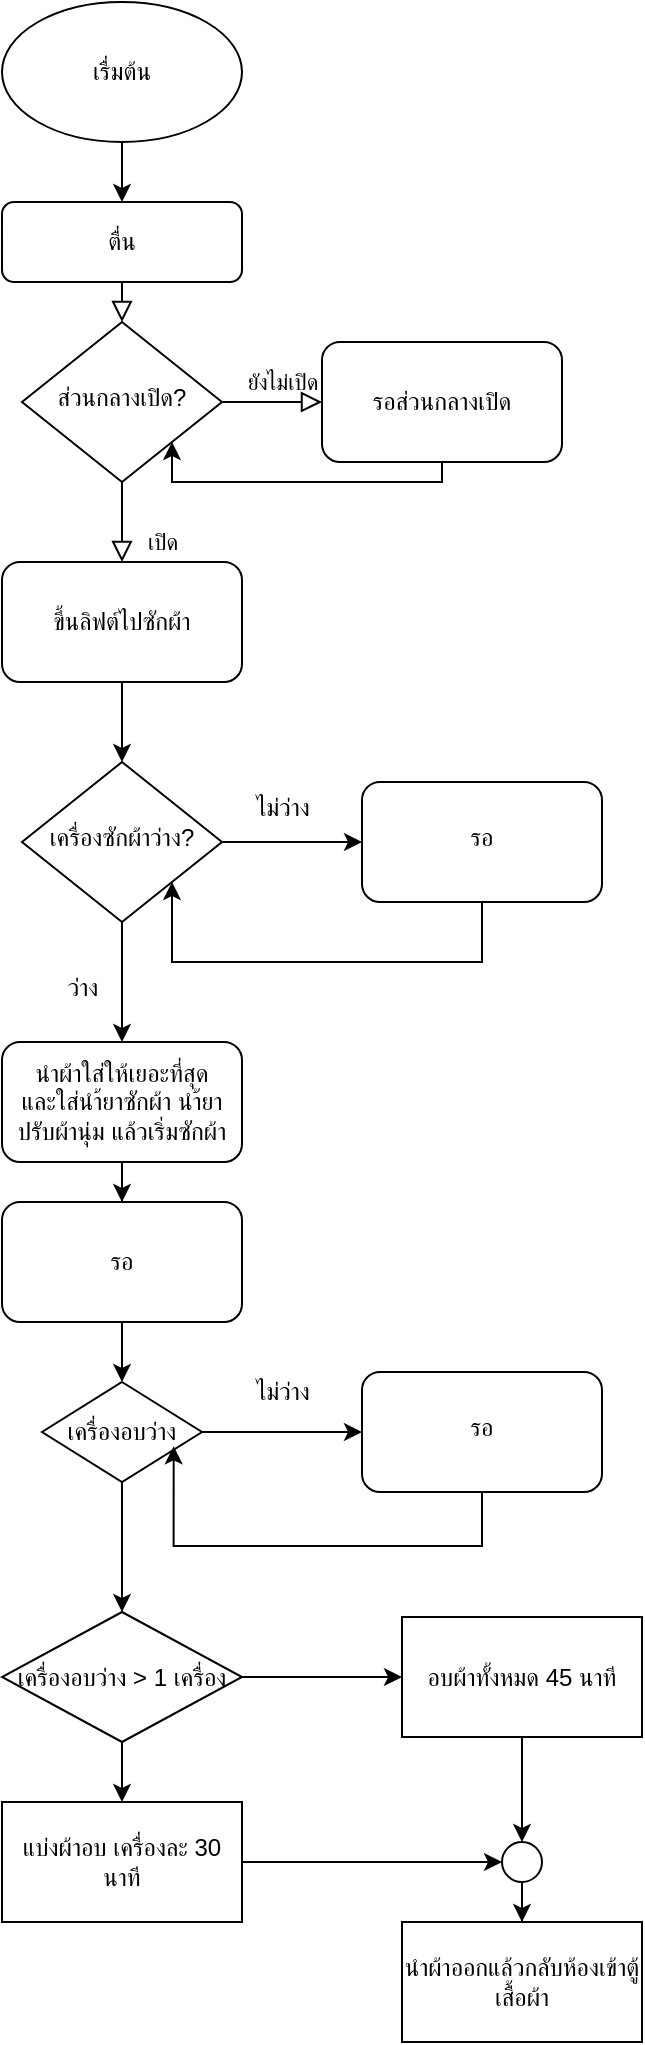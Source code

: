 <mxfile version="24.6.4" type="github">
  <diagram id="C5RBs43oDa-KdzZeNtuy" name="Page-1">
    <mxGraphModel dx="2074" dy="1093" grid="1" gridSize="10" guides="1" tooltips="1" connect="1" arrows="1" fold="1" page="1" pageScale="1" pageWidth="827" pageHeight="1169" math="0" shadow="0">
      <root>
        <mxCell id="WIyWlLk6GJQsqaUBKTNV-0" />
        <mxCell id="WIyWlLk6GJQsqaUBKTNV-1" parent="WIyWlLk6GJQsqaUBKTNV-0" />
        <mxCell id="WIyWlLk6GJQsqaUBKTNV-2" value="" style="rounded=0;html=1;jettySize=auto;orthogonalLoop=1;fontSize=11;endArrow=block;endFill=0;endSize=8;strokeWidth=1;shadow=0;labelBackgroundColor=none;edgeStyle=orthogonalEdgeStyle;" parent="WIyWlLk6GJQsqaUBKTNV-1" source="WIyWlLk6GJQsqaUBKTNV-3" edge="1">
          <mxGeometry relative="1" as="geometry">
            <mxPoint x="220" y="170" as="targetPoint" />
          </mxGeometry>
        </mxCell>
        <mxCell id="WIyWlLk6GJQsqaUBKTNV-3" value="ตื่น" style="rounded=1;whiteSpace=wrap;html=1;fontSize=12;glass=0;strokeWidth=1;shadow=0;" parent="WIyWlLk6GJQsqaUBKTNV-1" vertex="1">
          <mxGeometry x="160" y="110" width="120" height="40" as="geometry" />
        </mxCell>
        <mxCell id="WIyWlLk6GJQsqaUBKTNV-4" value="เปิด" style="rounded=0;html=1;jettySize=auto;orthogonalLoop=1;fontSize=11;endArrow=block;endFill=0;endSize=8;strokeWidth=1;shadow=0;labelBackgroundColor=none;edgeStyle=orthogonalEdgeStyle;" parent="WIyWlLk6GJQsqaUBKTNV-1" source="WIyWlLk6GJQsqaUBKTNV-6" edge="1">
          <mxGeometry x="0.5" y="20" relative="1" as="geometry">
            <mxPoint as="offset" />
            <mxPoint x="220" y="290" as="targetPoint" />
          </mxGeometry>
        </mxCell>
        <mxCell id="WIyWlLk6GJQsqaUBKTNV-5" value="ยังไม่เปิด" style="edgeStyle=orthogonalEdgeStyle;rounded=0;html=1;jettySize=auto;orthogonalLoop=1;fontSize=11;endArrow=block;endFill=0;endSize=8;strokeWidth=1;shadow=0;labelBackgroundColor=none;" parent="WIyWlLk6GJQsqaUBKTNV-1" source="WIyWlLk6GJQsqaUBKTNV-6" edge="1">
          <mxGeometry x="0.216" y="10" relative="1" as="geometry">
            <mxPoint as="offset" />
            <mxPoint x="320" y="210" as="targetPoint" />
          </mxGeometry>
        </mxCell>
        <mxCell id="WIyWlLk6GJQsqaUBKTNV-6" value="ส่วนกลางเปิด?" style="rhombus;whiteSpace=wrap;html=1;shadow=0;fontFamily=Helvetica;fontSize=12;align=center;strokeWidth=1;spacing=6;spacingTop=-4;" parent="WIyWlLk6GJQsqaUBKTNV-1" vertex="1">
          <mxGeometry x="170" y="170" width="100" height="80" as="geometry" />
        </mxCell>
        <mxCell id="z6gZQPteTcdYFR8JAIx2-1" value="" style="edgeStyle=orthogonalEdgeStyle;rounded=0;orthogonalLoop=1;jettySize=auto;html=1;entryX=0.5;entryY=0;entryDx=0;entryDy=0;" edge="1" parent="WIyWlLk6GJQsqaUBKTNV-1" source="z6gZQPteTcdYFR8JAIx2-0" target="WIyWlLk6GJQsqaUBKTNV-3">
          <mxGeometry relative="1" as="geometry" />
        </mxCell>
        <mxCell id="z6gZQPteTcdYFR8JAIx2-0" value="เรื่มต้น" style="ellipse;whiteSpace=wrap;html=1;" vertex="1" parent="WIyWlLk6GJQsqaUBKTNV-1">
          <mxGeometry x="160" y="10" width="120" height="70" as="geometry" />
        </mxCell>
        <mxCell id="z6gZQPteTcdYFR8JAIx2-4" style="edgeStyle=orthogonalEdgeStyle;rounded=0;orthogonalLoop=1;jettySize=auto;html=1;entryX=1;entryY=1;entryDx=0;entryDy=0;" edge="1" parent="WIyWlLk6GJQsqaUBKTNV-1" source="z6gZQPteTcdYFR8JAIx2-3" target="WIyWlLk6GJQsqaUBKTNV-6">
          <mxGeometry relative="1" as="geometry">
            <mxPoint x="400" y="250" as="targetPoint" />
            <Array as="points">
              <mxPoint x="380" y="250" />
              <mxPoint x="245" y="250" />
            </Array>
          </mxGeometry>
        </mxCell>
        <mxCell id="z6gZQPteTcdYFR8JAIx2-3" value="รอส่วนกลางเปิด" style="rounded=1;whiteSpace=wrap;html=1;" vertex="1" parent="WIyWlLk6GJQsqaUBKTNV-1">
          <mxGeometry x="320" y="180" width="120" height="60" as="geometry" />
        </mxCell>
        <mxCell id="z6gZQPteTcdYFR8JAIx2-11" style="edgeStyle=orthogonalEdgeStyle;rounded=0;orthogonalLoop=1;jettySize=auto;html=1;entryX=0.5;entryY=0;entryDx=0;entryDy=0;" edge="1" parent="WIyWlLk6GJQsqaUBKTNV-1" source="z6gZQPteTcdYFR8JAIx2-6" target="z6gZQPteTcdYFR8JAIx2-9">
          <mxGeometry relative="1" as="geometry" />
        </mxCell>
        <mxCell id="z6gZQPteTcdYFR8JAIx2-6" value="ขึ้นลิฟต์ไปซักผ้า" style="rounded=1;whiteSpace=wrap;html=1;" vertex="1" parent="WIyWlLk6GJQsqaUBKTNV-1">
          <mxGeometry x="160" y="290" width="120" height="60" as="geometry" />
        </mxCell>
        <mxCell id="z6gZQPteTcdYFR8JAIx2-15" value="" style="edgeStyle=orthogonalEdgeStyle;rounded=0;orthogonalLoop=1;jettySize=auto;html=1;" edge="1" parent="WIyWlLk6GJQsqaUBKTNV-1" source="z6gZQPteTcdYFR8JAIx2-9" target="z6gZQPteTcdYFR8JAIx2-14">
          <mxGeometry relative="1" as="geometry" />
        </mxCell>
        <mxCell id="z6gZQPteTcdYFR8JAIx2-18" style="edgeStyle=orthogonalEdgeStyle;rounded=0;orthogonalLoop=1;jettySize=auto;html=1;exitX=0.5;exitY=1;exitDx=0;exitDy=0;" edge="1" parent="WIyWlLk6GJQsqaUBKTNV-1" source="z6gZQPteTcdYFR8JAIx2-9">
          <mxGeometry relative="1" as="geometry">
            <mxPoint x="220" y="530" as="targetPoint" />
          </mxGeometry>
        </mxCell>
        <mxCell id="z6gZQPteTcdYFR8JAIx2-9" value="เครื่องซักผ้าว่าง?" style="rhombus;whiteSpace=wrap;html=1;shadow=0;fontFamily=Helvetica;fontSize=12;align=center;strokeWidth=1;spacing=6;spacingTop=-4;" vertex="1" parent="WIyWlLk6GJQsqaUBKTNV-1">
          <mxGeometry x="170" y="390" width="100" height="80" as="geometry" />
        </mxCell>
        <mxCell id="z6gZQPteTcdYFR8JAIx2-16" style="edgeStyle=orthogonalEdgeStyle;rounded=0;orthogonalLoop=1;jettySize=auto;html=1;entryX=1;entryY=1;entryDx=0;entryDy=0;" edge="1" parent="WIyWlLk6GJQsqaUBKTNV-1" source="z6gZQPteTcdYFR8JAIx2-14" target="z6gZQPteTcdYFR8JAIx2-9">
          <mxGeometry relative="1" as="geometry">
            <mxPoint x="380" y="500" as="targetPoint" />
            <Array as="points">
              <mxPoint x="400" y="490" />
              <mxPoint x="245" y="490" />
            </Array>
          </mxGeometry>
        </mxCell>
        <mxCell id="z6gZQPteTcdYFR8JAIx2-14" value="รอ" style="rounded=1;whiteSpace=wrap;html=1;shadow=0;strokeWidth=1;spacing=6;spacingTop=-4;" vertex="1" parent="WIyWlLk6GJQsqaUBKTNV-1">
          <mxGeometry x="340" y="400" width="120" height="60" as="geometry" />
        </mxCell>
        <mxCell id="z6gZQPteTcdYFR8JAIx2-17" value="ไม่ว่าง" style="text;html=1;align=center;verticalAlign=middle;resizable=0;points=[];autosize=1;strokeColor=none;fillColor=none;" vertex="1" parent="WIyWlLk6GJQsqaUBKTNV-1">
          <mxGeometry x="275" y="398" width="50" height="30" as="geometry" />
        </mxCell>
        <mxCell id="z6gZQPteTcdYFR8JAIx2-19" value="ว่าง" style="text;html=1;align=center;verticalAlign=middle;resizable=0;points=[];autosize=1;strokeColor=none;fillColor=none;" vertex="1" parent="WIyWlLk6GJQsqaUBKTNV-1">
          <mxGeometry x="180" y="488" width="40" height="30" as="geometry" />
        </mxCell>
        <mxCell id="z6gZQPteTcdYFR8JAIx2-23" value="" style="edgeStyle=orthogonalEdgeStyle;rounded=0;orthogonalLoop=1;jettySize=auto;html=1;" edge="1" parent="WIyWlLk6GJQsqaUBKTNV-1" source="z6gZQPteTcdYFR8JAIx2-21" target="z6gZQPteTcdYFR8JAIx2-22">
          <mxGeometry relative="1" as="geometry" />
        </mxCell>
        <mxCell id="z6gZQPteTcdYFR8JAIx2-21" value="&lt;div&gt;นำผ้าใส่ให้เยอะที่สุด&lt;/div&gt;&lt;div&gt;และใส่นำ้ยาซักผ้า นำ้ยาปรับผ้านุ่ม แล้วเริ่มซักผ้า&lt;br&gt;&lt;/div&gt;" style="rounded=1;whiteSpace=wrap;html=1;" vertex="1" parent="WIyWlLk6GJQsqaUBKTNV-1">
          <mxGeometry x="160" y="530" width="120" height="60" as="geometry" />
        </mxCell>
        <mxCell id="z6gZQPteTcdYFR8JAIx2-25" style="edgeStyle=orthogonalEdgeStyle;rounded=0;orthogonalLoop=1;jettySize=auto;html=1;entryX=0.5;entryY=0;entryDx=0;entryDy=0;" edge="1" parent="WIyWlLk6GJQsqaUBKTNV-1" source="z6gZQPteTcdYFR8JAIx2-22" target="z6gZQPteTcdYFR8JAIx2-24">
          <mxGeometry relative="1" as="geometry" />
        </mxCell>
        <mxCell id="z6gZQPteTcdYFR8JAIx2-22" value="รอ" style="whiteSpace=wrap;html=1;rounded=1;" vertex="1" parent="WIyWlLk6GJQsqaUBKTNV-1">
          <mxGeometry x="160" y="610" width="120" height="60" as="geometry" />
        </mxCell>
        <mxCell id="z6gZQPteTcdYFR8JAIx2-31" value="" style="edgeStyle=orthogonalEdgeStyle;rounded=0;orthogonalLoop=1;jettySize=auto;html=1;" edge="1" parent="WIyWlLk6GJQsqaUBKTNV-1" source="z6gZQPteTcdYFR8JAIx2-24" target="z6gZQPteTcdYFR8JAIx2-30">
          <mxGeometry relative="1" as="geometry" />
        </mxCell>
        <mxCell id="z6gZQPteTcdYFR8JAIx2-24" value="เครื่องอบว่าง" style="rhombus;whiteSpace=wrap;html=1;" vertex="1" parent="WIyWlLk6GJQsqaUBKTNV-1">
          <mxGeometry x="180" y="700" width="80" height="50" as="geometry" />
        </mxCell>
        <mxCell id="z6gZQPteTcdYFR8JAIx2-26" value="" style="edgeStyle=orthogonalEdgeStyle;rounded=0;orthogonalLoop=1;jettySize=auto;html=1;exitX=1;exitY=0.5;exitDx=0;exitDy=0;" edge="1" parent="WIyWlLk6GJQsqaUBKTNV-1" target="z6gZQPteTcdYFR8JAIx2-28" source="z6gZQPteTcdYFR8JAIx2-24">
          <mxGeometry relative="1" as="geometry">
            <mxPoint x="270" y="720" as="sourcePoint" />
          </mxGeometry>
        </mxCell>
        <mxCell id="z6gZQPteTcdYFR8JAIx2-27" style="edgeStyle=orthogonalEdgeStyle;rounded=0;orthogonalLoop=1;jettySize=auto;html=1;entryX=0.823;entryY=0.643;entryDx=0;entryDy=0;entryPerimeter=0;" edge="1" parent="WIyWlLk6GJQsqaUBKTNV-1" source="z6gZQPteTcdYFR8JAIx2-28" target="z6gZQPteTcdYFR8JAIx2-24">
          <mxGeometry relative="1" as="geometry">
            <mxPoint x="245" y="742" as="targetPoint" />
            <Array as="points">
              <mxPoint x="400" y="782" />
              <mxPoint x="246" y="782" />
            </Array>
          </mxGeometry>
        </mxCell>
        <mxCell id="z6gZQPteTcdYFR8JAIx2-28" value="รอ" style="rounded=1;whiteSpace=wrap;html=1;shadow=0;strokeWidth=1;spacing=6;spacingTop=-4;" vertex="1" parent="WIyWlLk6GJQsqaUBKTNV-1">
          <mxGeometry x="340" y="695" width="120" height="60" as="geometry" />
        </mxCell>
        <mxCell id="z6gZQPteTcdYFR8JAIx2-29" value="ไม่ว่าง" style="text;html=1;align=center;verticalAlign=middle;resizable=0;points=[];autosize=1;strokeColor=none;fillColor=none;" vertex="1" parent="WIyWlLk6GJQsqaUBKTNV-1">
          <mxGeometry x="275" y="690" width="50" height="30" as="geometry" />
        </mxCell>
        <mxCell id="z6gZQPteTcdYFR8JAIx2-34" value="" style="edgeStyle=orthogonalEdgeStyle;rounded=0;orthogonalLoop=1;jettySize=auto;html=1;" edge="1" parent="WIyWlLk6GJQsqaUBKTNV-1" source="z6gZQPteTcdYFR8JAIx2-30" target="z6gZQPteTcdYFR8JAIx2-33">
          <mxGeometry relative="1" as="geometry" />
        </mxCell>
        <mxCell id="z6gZQPteTcdYFR8JAIx2-36" value="" style="edgeStyle=orthogonalEdgeStyle;rounded=0;orthogonalLoop=1;jettySize=auto;html=1;" edge="1" parent="WIyWlLk6GJQsqaUBKTNV-1" source="z6gZQPteTcdYFR8JAIx2-30" target="z6gZQPteTcdYFR8JAIx2-35">
          <mxGeometry relative="1" as="geometry" />
        </mxCell>
        <mxCell id="z6gZQPteTcdYFR8JAIx2-30" value="เครื่องอบว่าง &amp;gt; 1 เครื่อง" style="rhombus;whiteSpace=wrap;html=1;" vertex="1" parent="WIyWlLk6GJQsqaUBKTNV-1">
          <mxGeometry x="160" y="815" width="120" height="65" as="geometry" />
        </mxCell>
        <mxCell id="z6gZQPteTcdYFR8JAIx2-38" style="edgeStyle=orthogonalEdgeStyle;rounded=0;orthogonalLoop=1;jettySize=auto;html=1;entryX=0.5;entryY=0;entryDx=0;entryDy=0;" edge="1" parent="WIyWlLk6GJQsqaUBKTNV-1" source="z6gZQPteTcdYFR8JAIx2-33" target="z6gZQPteTcdYFR8JAIx2-39">
          <mxGeometry relative="1" as="geometry">
            <mxPoint x="420" y="940" as="targetPoint" />
            <Array as="points" />
          </mxGeometry>
        </mxCell>
        <mxCell id="z6gZQPteTcdYFR8JAIx2-33" value="อบผ้าทั้งหมด 45 นาที" style="whiteSpace=wrap;html=1;" vertex="1" parent="WIyWlLk6GJQsqaUBKTNV-1">
          <mxGeometry x="360" y="817.5" width="120" height="60" as="geometry" />
        </mxCell>
        <mxCell id="z6gZQPteTcdYFR8JAIx2-37" style="edgeStyle=orthogonalEdgeStyle;rounded=0;orthogonalLoop=1;jettySize=auto;html=1;" edge="1" parent="WIyWlLk6GJQsqaUBKTNV-1" source="z6gZQPteTcdYFR8JAIx2-35" target="z6gZQPteTcdYFR8JAIx2-39">
          <mxGeometry relative="1" as="geometry">
            <mxPoint x="420" y="940" as="targetPoint" />
          </mxGeometry>
        </mxCell>
        <mxCell id="z6gZQPteTcdYFR8JAIx2-35" value="แบ่งผ้าอบ เครื่องละ 30 นาที" style="whiteSpace=wrap;html=1;" vertex="1" parent="WIyWlLk6GJQsqaUBKTNV-1">
          <mxGeometry x="160" y="910" width="120" height="60" as="geometry" />
        </mxCell>
        <mxCell id="z6gZQPteTcdYFR8JAIx2-43" value="" style="edgeStyle=orthogonalEdgeStyle;rounded=0;orthogonalLoop=1;jettySize=auto;html=1;" edge="1" parent="WIyWlLk6GJQsqaUBKTNV-1" source="z6gZQPteTcdYFR8JAIx2-39" target="z6gZQPteTcdYFR8JAIx2-42">
          <mxGeometry relative="1" as="geometry" />
        </mxCell>
        <mxCell id="z6gZQPteTcdYFR8JAIx2-39" value="" style="ellipse;whiteSpace=wrap;html=1;aspect=fixed;" vertex="1" parent="WIyWlLk6GJQsqaUBKTNV-1">
          <mxGeometry x="410" y="930" width="20" height="20" as="geometry" />
        </mxCell>
        <mxCell id="z6gZQPteTcdYFR8JAIx2-42" value="นำผ้าออกแล้วกลับห้องเข้าตู้เสื้อผ้า" style="whiteSpace=wrap;html=1;" vertex="1" parent="WIyWlLk6GJQsqaUBKTNV-1">
          <mxGeometry x="360" y="970" width="120" height="60" as="geometry" />
        </mxCell>
      </root>
    </mxGraphModel>
  </diagram>
</mxfile>
